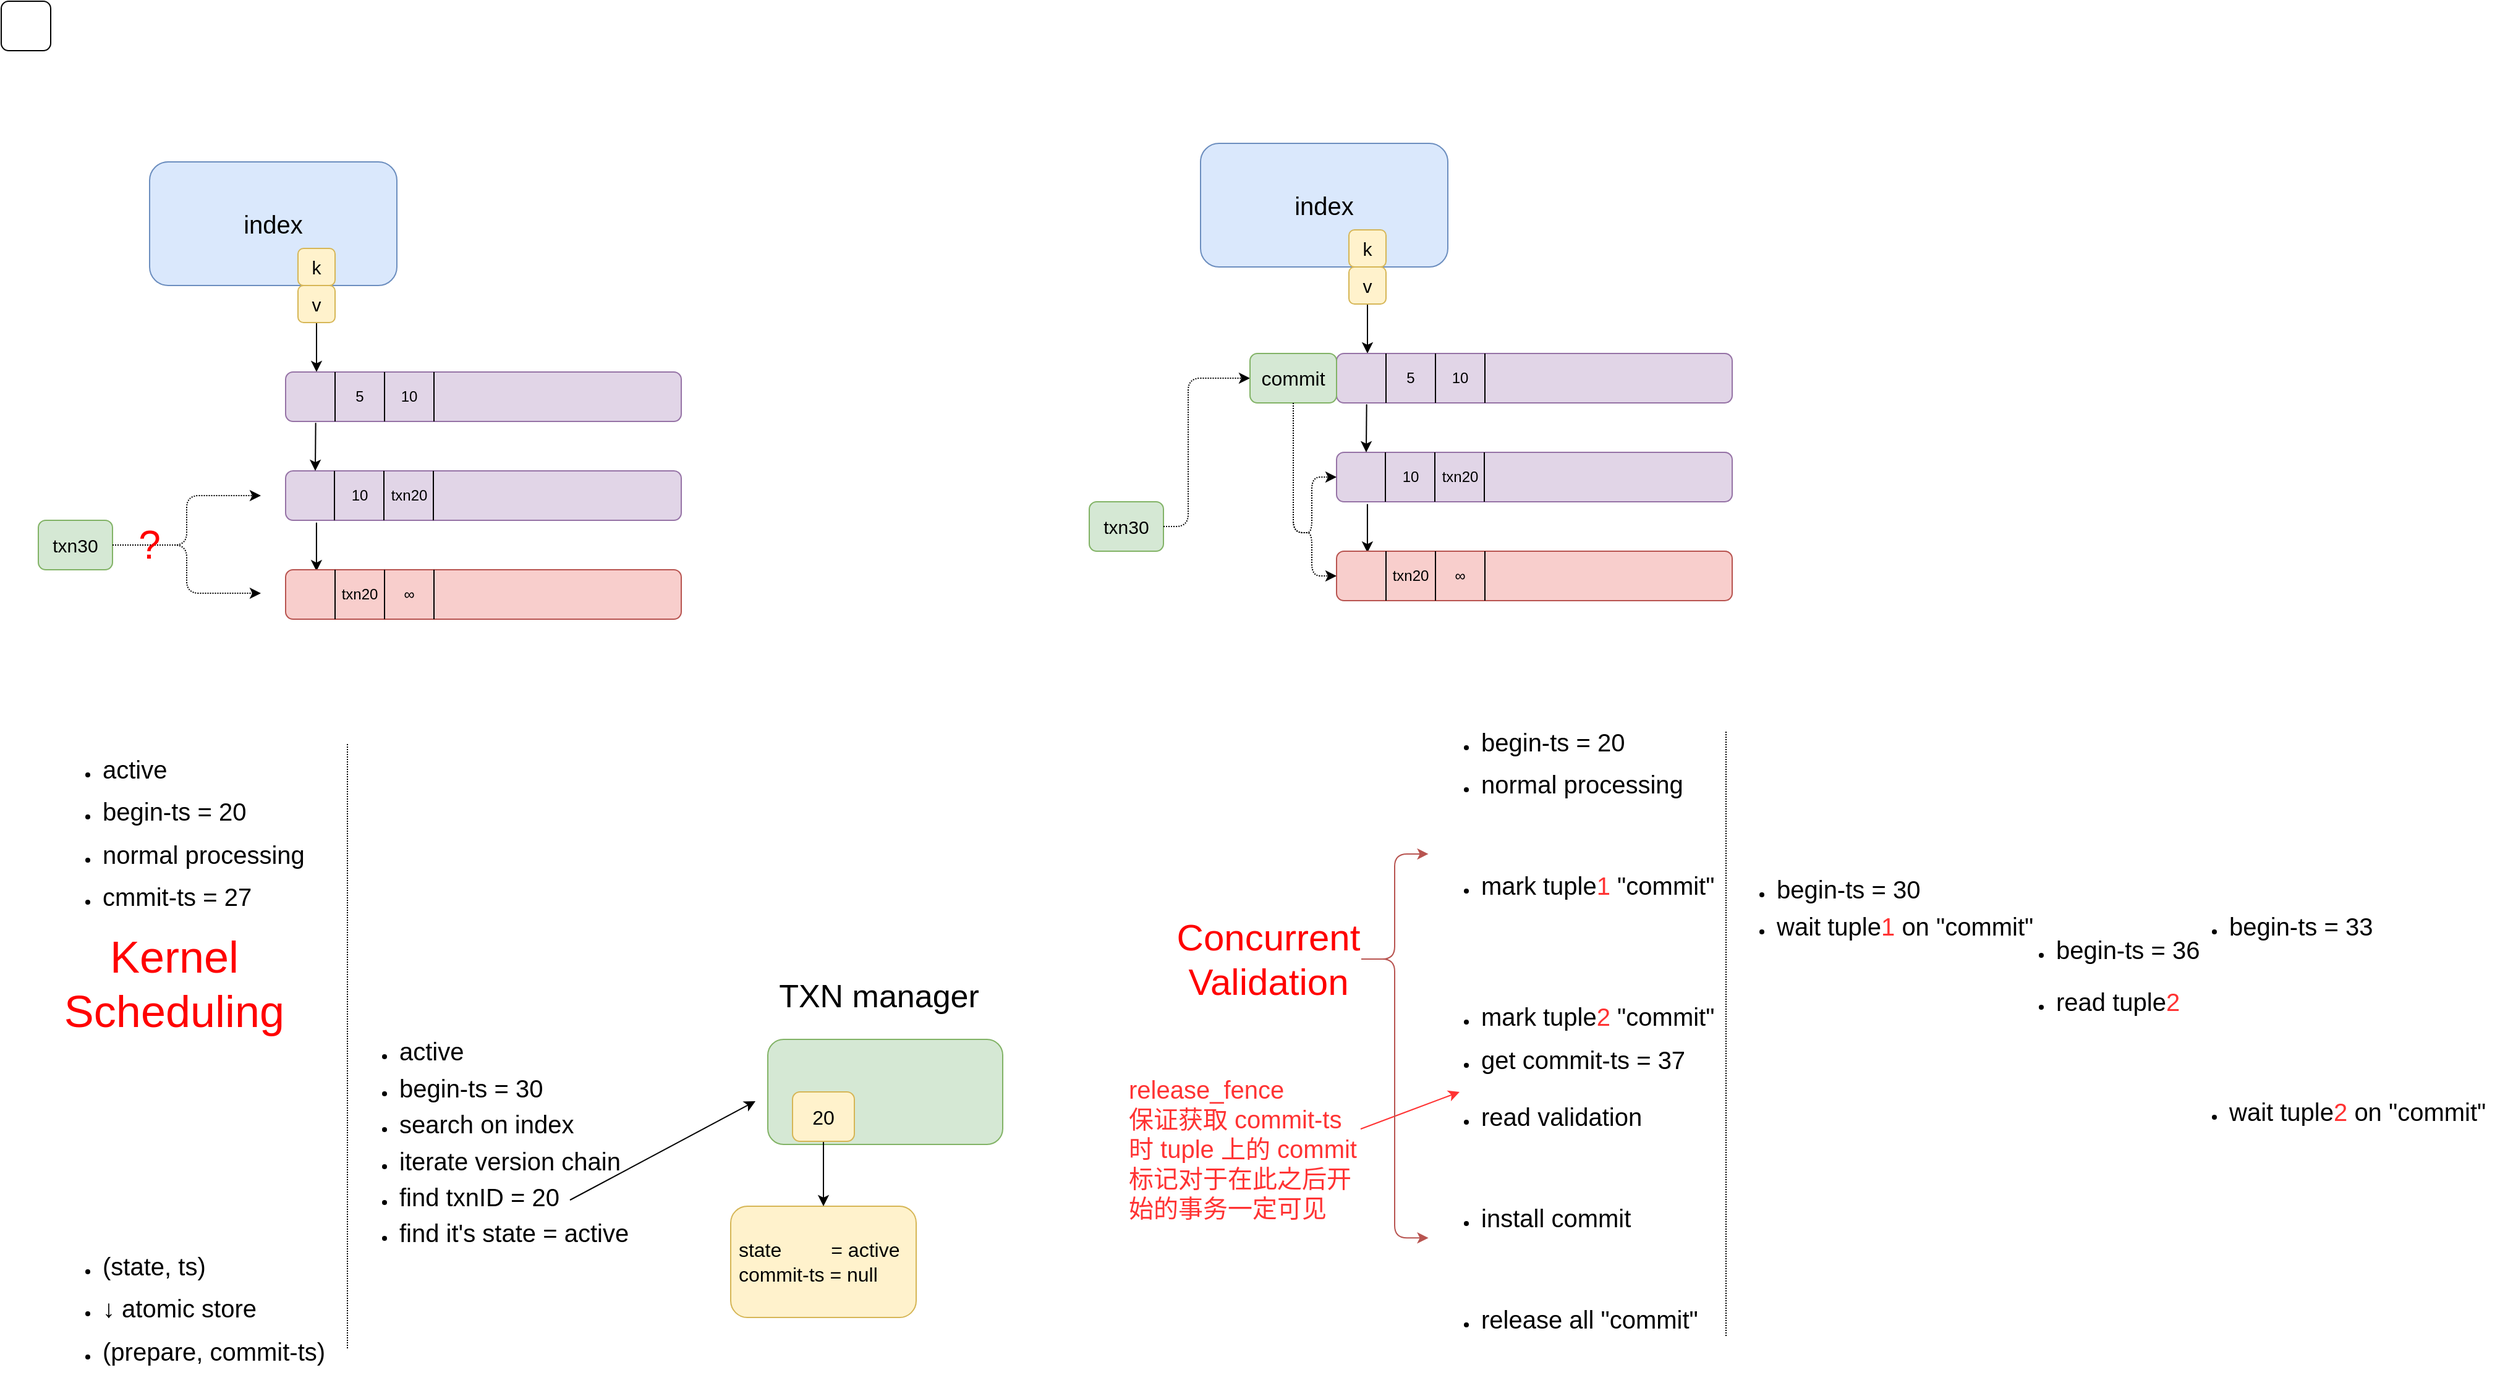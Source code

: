 <mxfile version="13.0.9" type="device"><diagram id="0h45bQMplHniCj7RE_-N" name="Page-1"><mxGraphModel dx="2130" dy="968" grid="1" gridSize="10" guides="1" tooltips="1" connect="1" arrows="1" fold="1" page="1" pageScale="1" pageWidth="827" pageHeight="1169" math="0" shadow="0"><root><mxCell id="0"/><mxCell id="1" parent="0"/><mxCell id="FldhDboDt2lBDEkTcuy5-1" value="&lt;font style=&quot;font-size: 20px&quot;&gt;index&lt;/font&gt;" style="rounded=1;whiteSpace=wrap;html=1;fillColor=#dae8fc;strokeColor=#6c8ebf;" parent="1" vertex="1"><mxGeometry x="120" y="130" width="200" height="100" as="geometry"/></mxCell><mxCell id="FldhDboDt2lBDEkTcuy5-4" value="&lt;font style=&quot;font-size: 15px&quot;&gt;k&lt;/font&gt;" style="rounded=1;whiteSpace=wrap;html=1;fillColor=#fff2cc;strokeColor=#d6b656;" parent="1" vertex="1"><mxGeometry x="240" y="200" width="30" height="30" as="geometry"/></mxCell><mxCell id="FldhDboDt2lBDEkTcuy5-7" value="" style="rounded=0;orthogonalLoop=1;jettySize=auto;html=1;" parent="1" source="FldhDboDt2lBDEkTcuy5-5" edge="1"><mxGeometry relative="1" as="geometry"><mxPoint x="255" y="300" as="targetPoint"/></mxGeometry></mxCell><mxCell id="FldhDboDt2lBDEkTcuy5-5" value="&lt;font style=&quot;font-size: 15px&quot;&gt;v&lt;/font&gt;" style="rounded=1;whiteSpace=wrap;html=1;fillColor=#fff2cc;strokeColor=#d6b656;" parent="1" vertex="1"><mxGeometry x="240" y="230" width="30" height="30" as="geometry"/></mxCell><mxCell id="FldhDboDt2lBDEkTcuy5-10" value="" style="rounded=0;orthogonalLoop=1;jettySize=auto;html=1;exitX=0.078;exitY=1.046;exitDx=0;exitDy=0;exitPerimeter=0;entryX=0.078;entryY=0.029;entryDx=0;entryDy=0;entryPerimeter=0;" parent="1" source="FldhDboDt2lBDEkTcuy5-8" target="FldhDboDt2lBDEkTcuy5-9" edge="1"><mxGeometry relative="1" as="geometry"><mxPoint x="256" y="412" as="sourcePoint"/><mxPoint x="290" y="440" as="targetPoint"/></mxGeometry></mxCell><mxCell id="FldhDboDt2lBDEkTcuy5-8" value="" style="rounded=1;whiteSpace=wrap;html=1;fillColor=#e1d5e7;strokeColor=#9673a6;" parent="1" vertex="1"><mxGeometry x="230" y="380" width="320" height="40" as="geometry"/></mxCell><mxCell id="FldhDboDt2lBDEkTcuy5-9" value="" style="rounded=1;whiteSpace=wrap;html=1;fillColor=#f8cecc;strokeColor=#b85450;" parent="1" vertex="1"><mxGeometry x="230" y="460" width="320" height="40" as="geometry"/></mxCell><mxCell id="FldhDboDt2lBDEkTcuy5-12" value="" style="endArrow=none;html=1;" parent="1" edge="1"><mxGeometry width="50" height="50" relative="1" as="geometry"><mxPoint x="269.5" y="420" as="sourcePoint"/><mxPoint x="269.5" y="380" as="targetPoint"/></mxGeometry></mxCell><mxCell id="FldhDboDt2lBDEkTcuy5-13" value="" style="endArrow=none;html=1;" parent="1" edge="1"><mxGeometry width="50" height="50" relative="1" as="geometry"><mxPoint x="309.5" y="420" as="sourcePoint"/><mxPoint x="309.5" y="380" as="targetPoint"/></mxGeometry></mxCell><mxCell id="FldhDboDt2lBDEkTcuy5-14" value="" style="endArrow=none;html=1;" parent="1" edge="1"><mxGeometry width="50" height="50" relative="1" as="geometry"><mxPoint x="270" y="460" as="sourcePoint"/><mxPoint x="270" y="500" as="targetPoint"/></mxGeometry></mxCell><mxCell id="FldhDboDt2lBDEkTcuy5-15" value="" style="endArrow=none;html=1;" parent="1" edge="1"><mxGeometry width="50" height="50" relative="1" as="geometry"><mxPoint x="310" y="500" as="sourcePoint"/><mxPoint x="310" y="460" as="targetPoint"/></mxGeometry></mxCell><mxCell id="FldhDboDt2lBDEkTcuy5-16" value="txn20" style="text;html=1;strokeColor=none;fillColor=none;align=center;verticalAlign=middle;whiteSpace=wrap;rounded=0;" parent="1" vertex="1"><mxGeometry x="309.5" y="390" width="40" height="20" as="geometry"/></mxCell><mxCell id="FldhDboDt2lBDEkTcuy5-17" value="" style="endArrow=none;html=1;" parent="1" edge="1"><mxGeometry width="50" height="50" relative="1" as="geometry"><mxPoint x="349.5" y="420.0" as="sourcePoint"/><mxPoint x="349.5" y="380.0" as="targetPoint"/></mxGeometry></mxCell><mxCell id="FldhDboDt2lBDEkTcuy5-18" value="" style="endArrow=none;html=1;" parent="1" edge="1"><mxGeometry width="50" height="50" relative="1" as="geometry"><mxPoint x="350" y="500.0" as="sourcePoint"/><mxPoint x="350" y="460.0" as="targetPoint"/></mxGeometry></mxCell><mxCell id="FldhDboDt2lBDEkTcuy5-19" value="txn20" style="text;html=1;strokeColor=none;fillColor=none;align=center;verticalAlign=middle;whiteSpace=wrap;rounded=0;" parent="1" vertex="1"><mxGeometry x="270" y="470" width="40" height="20" as="geometry"/></mxCell><mxCell id="FldhDboDt2lBDEkTcuy5-20" value="10" style="text;html=1;strokeColor=none;fillColor=none;align=center;verticalAlign=middle;whiteSpace=wrap;rounded=0;" parent="1" vertex="1"><mxGeometry x="269.5" y="390" width="40" height="20" as="geometry"/></mxCell><mxCell id="FldhDboDt2lBDEkTcuy5-21" value="∞" style="text;html=1;strokeColor=none;fillColor=none;align=center;verticalAlign=middle;whiteSpace=wrap;rounded=0;" parent="1" vertex="1"><mxGeometry x="310" y="470" width="40" height="20" as="geometry"/></mxCell><mxCell id="FldhDboDt2lBDEkTcuy5-23" value="" style="rounded=1;whiteSpace=wrap;html=1;fillColor=#e1d5e7;strokeColor=#9673a6;" parent="1" vertex="1"><mxGeometry x="230" y="300" width="320" height="40" as="geometry"/></mxCell><mxCell id="FldhDboDt2lBDEkTcuy5-24" value="" style="endArrow=none;html=1;" parent="1" edge="1"><mxGeometry width="50" height="50" relative="1" as="geometry"><mxPoint x="270" y="340" as="sourcePoint"/><mxPoint x="270" y="300" as="targetPoint"/></mxGeometry></mxCell><mxCell id="FldhDboDt2lBDEkTcuy5-25" value="" style="endArrow=none;html=1;" parent="1" edge="1"><mxGeometry width="50" height="50" relative="1" as="geometry"><mxPoint x="310" y="340" as="sourcePoint"/><mxPoint x="310" y="300" as="targetPoint"/></mxGeometry></mxCell><mxCell id="FldhDboDt2lBDEkTcuy5-26" value="10" style="text;html=1;strokeColor=none;fillColor=none;align=center;verticalAlign=middle;whiteSpace=wrap;rounded=0;" parent="1" vertex="1"><mxGeometry x="310" y="310" width="40" height="20" as="geometry"/></mxCell><mxCell id="FldhDboDt2lBDEkTcuy5-27" value="" style="endArrow=none;html=1;" parent="1" edge="1"><mxGeometry width="50" height="50" relative="1" as="geometry"><mxPoint x="350" y="340.0" as="sourcePoint"/><mxPoint x="350" y="300.0" as="targetPoint"/></mxGeometry></mxCell><mxCell id="FldhDboDt2lBDEkTcuy5-28" value="5" style="text;html=1;strokeColor=none;fillColor=none;align=center;verticalAlign=middle;whiteSpace=wrap;rounded=0;" parent="1" vertex="1"><mxGeometry x="270" y="310" width="40" height="20" as="geometry"/></mxCell><mxCell id="FldhDboDt2lBDEkTcuy5-29" value="" style="rounded=1;whiteSpace=wrap;html=1;" parent="1" vertex="1"><mxGeometry width="40" height="40" as="geometry"/></mxCell><mxCell id="FldhDboDt2lBDEkTcuy5-30" value="" style="rounded=1;whiteSpace=wrap;html=1;fillColor=#d5e8d4;strokeColor=#82b366;" parent="1" vertex="1"><mxGeometry x="30" y="420" width="60" height="40" as="geometry"/></mxCell><mxCell id="FldhDboDt2lBDEkTcuy5-31" value="" style="rounded=0;orthogonalLoop=1;jettySize=auto;html=1;exitX=0.076;exitY=1.029;exitDx=0;exitDy=0;exitPerimeter=0;" parent="1" source="FldhDboDt2lBDEkTcuy5-23" edge="1"><mxGeometry relative="1" as="geometry"><mxPoint x="254" y="330" as="sourcePoint"/><mxPoint x="254" y="380" as="targetPoint"/></mxGeometry></mxCell><mxCell id="FldhDboDt2lBDEkTcuy5-32" value="&lt;font style=&quot;font-size: 15px&quot;&gt;txn30&lt;/font&gt;" style="text;html=1;strokeColor=none;fillColor=none;align=center;verticalAlign=middle;whiteSpace=wrap;rounded=0;" parent="1" vertex="1"><mxGeometry x="40" y="430" width="40" height="20" as="geometry"/></mxCell><mxCell id="FldhDboDt2lBDEkTcuy5-33" value="" style="endArrow=classic;html=1;exitX=1;exitY=0.5;exitDx=0;exitDy=0;edgeStyle=orthogonalEdgeStyle;dashed=1;dashPattern=1 1;" parent="1" source="FldhDboDt2lBDEkTcuy5-30" edge="1"><mxGeometry width="50" height="50" relative="1" as="geometry"><mxPoint x="100" y="440" as="sourcePoint"/><mxPoint x="210" y="400" as="targetPoint"/><Array as="points"><mxPoint x="150" y="440"/><mxPoint x="150" y="400"/></Array></mxGeometry></mxCell><mxCell id="FldhDboDt2lBDEkTcuy5-34" value="" style="endArrow=classic;html=1;edgeStyle=orthogonalEdgeStyle;dashed=1;dashPattern=1 1;" parent="1" edge="1"><mxGeometry width="50" height="50" relative="1" as="geometry"><mxPoint x="90" y="440" as="sourcePoint"/><mxPoint x="210" y="479.0" as="targetPoint"/><Array as="points"><mxPoint x="150" y="440"/><mxPoint x="150" y="479"/></Array></mxGeometry></mxCell><mxCell id="FldhDboDt2lBDEkTcuy5-35" value="&lt;font style=&quot;font-size: 32px&quot; color=&quot;#ff0000&quot;&gt;?&lt;/font&gt;" style="text;html=1;strokeColor=none;fillColor=none;align=center;verticalAlign=middle;whiteSpace=wrap;rounded=0;" parent="1" vertex="1"><mxGeometry x="100" y="430" width="40" height="20" as="geometry"/></mxCell><mxCell id="FldhDboDt2lBDEkTcuy5-41" value="&lt;ul style=&quot;line-height: 260%&quot;&gt;&lt;li&gt;&lt;span style=&quot;font-size: 20px&quot;&gt;active&lt;/span&gt;&lt;/li&gt;&lt;li&gt;&lt;span style=&quot;font-size: 20px&quot;&gt;begin-ts = 20&lt;/span&gt;&lt;/li&gt;&lt;li&gt;&lt;span style=&quot;text-align: center ; font-size: 20px&quot;&gt;normal processing&lt;/span&gt;&lt;/li&gt;&lt;li&gt;&lt;span style=&quot;text-align: center ; font-size: 20px&quot;&gt;cmmit-ts = 27&lt;/span&gt;&lt;/li&gt;&lt;/ul&gt;" style="text;html=1;strokeColor=none;fillColor=none;align=left;verticalAlign=middle;whiteSpace=wrap;rounded=0;" parent="1" vertex="1"><mxGeometry x="40" y="600" width="240" height="150" as="geometry"/></mxCell><mxCell id="FldhDboDt2lBDEkTcuy5-42" value="" style="endArrow=none;html=1;dashed=1;dashPattern=1 1;" parent="1" edge="1"><mxGeometry width="50" height="50" relative="1" as="geometry"><mxPoint x="280" y="1090" as="sourcePoint"/><mxPoint x="280" y="600" as="targetPoint"/></mxGeometry></mxCell><mxCell id="FldhDboDt2lBDEkTcuy5-47" value="&lt;font style=&quot;font-size: 36px&quot; color=&quot;#ff0000&quot;&gt;Kernel Scheduling&lt;/font&gt;" style="text;html=1;strokeColor=none;fillColor=none;align=center;verticalAlign=middle;whiteSpace=wrap;rounded=0;" parent="1" vertex="1"><mxGeometry y="750" width="280" height="90" as="geometry"/></mxCell><mxCell id="FldhDboDt2lBDEkTcuy5-49" value="&lt;ul style=&quot;line-height: 220%&quot;&gt;&lt;li&gt;&lt;font style=&quot;font-size: 20px&quot;&gt;active&lt;/font&gt;&lt;/li&gt;&lt;li&gt;&lt;font style=&quot;font-size: 20px&quot;&gt;begin-ts = 30&lt;/font&gt;&lt;/li&gt;&lt;li&gt;&lt;font style=&quot;font-size: 20px&quot;&gt;search on index&lt;/font&gt;&lt;/li&gt;&lt;li&gt;&lt;font style=&quot;font-size: 20px&quot;&gt;iterate version chain&lt;/font&gt;&lt;/li&gt;&lt;li&gt;&lt;font style=&quot;font-size: 20px&quot;&gt;find txnID = 20&lt;/font&gt;&lt;/li&gt;&lt;li&gt;&lt;font style=&quot;font-size: 20px&quot;&gt;find it's state = active&lt;/font&gt;&lt;/li&gt;&lt;/ul&gt;" style="text;html=1;strokeColor=none;fillColor=none;align=left;verticalAlign=middle;whiteSpace=wrap;rounded=0;" parent="1" vertex="1"><mxGeometry x="280" y="830" width="270" height="190" as="geometry"/></mxCell><mxCell id="FldhDboDt2lBDEkTcuy5-55" value="&lt;ul style=&quot;line-height: 260%&quot;&gt;&lt;li&gt;&lt;span style=&quot;font-size: 20px&quot;&gt;(state, ts)&lt;/span&gt;&lt;/li&gt;&lt;li&gt;&lt;span style=&quot;font-size: 20px&quot;&gt;↓ atomic store&lt;/span&gt;&lt;/li&gt;&lt;li&gt;&lt;span style=&quot;font-size: 20px&quot;&gt;(prepare, commit-ts)&lt;/span&gt;&lt;/li&gt;&lt;/ul&gt;" style="text;html=1;strokeColor=none;fillColor=none;align=left;verticalAlign=middle;whiteSpace=wrap;rounded=0;" parent="1" vertex="1"><mxGeometry x="40" y="1010" width="240" height="100" as="geometry"/></mxCell><mxCell id="FldhDboDt2lBDEkTcuy5-56" value="" style="endArrow=classic;html=1;" parent="1" edge="1"><mxGeometry width="50" height="50" relative="1" as="geometry"><mxPoint x="460" y="970" as="sourcePoint"/><mxPoint x="610" y="890" as="targetPoint"/></mxGeometry></mxCell><mxCell id="FldhDboDt2lBDEkTcuy5-57" value="" style="rounded=1;whiteSpace=wrap;html=1;fillColor=#d5e8d4;strokeColor=#82b366;" parent="1" vertex="1"><mxGeometry x="620" y="840" width="190" height="85" as="geometry"/></mxCell><mxCell id="FldhDboDt2lBDEkTcuy5-58" value="&lt;font style=&quot;font-size: 26px&quot;&gt;TXN manager&lt;/font&gt;" style="text;html=1;strokeColor=none;fillColor=none;align=center;verticalAlign=middle;whiteSpace=wrap;rounded=0;" parent="1" vertex="1"><mxGeometry x="610" y="795" width="200" height="20" as="geometry"/></mxCell><mxCell id="FldhDboDt2lBDEkTcuy5-59" value="&lt;font style=&quot;font-size: 16px&quot;&gt;&amp;nbsp;state&amp;nbsp; &amp;nbsp; &amp;nbsp; &amp;nbsp; &amp;nbsp;= active&lt;br&gt;&amp;nbsp;commit-ts = null&lt;/font&gt;" style="rounded=1;whiteSpace=wrap;html=1;align=left;fillColor=#fff2cc;strokeColor=#d6b656;" parent="1" vertex="1"><mxGeometry x="590" y="975" width="150" height="90" as="geometry"/></mxCell><mxCell id="FldhDboDt2lBDEkTcuy5-65" value="" style="rounded=0;orthogonalLoop=1;jettySize=auto;html=1;entryX=0.5;entryY=0;entryDx=0;entryDy=0;" parent="1" source="FldhDboDt2lBDEkTcuy5-63" target="FldhDboDt2lBDEkTcuy5-59" edge="1"><mxGeometry relative="1" as="geometry"><mxPoint x="668" y="980" as="targetPoint"/></mxGeometry></mxCell><mxCell id="FldhDboDt2lBDEkTcuy5-63" value="&lt;font style=&quot;font-size: 16px&quot;&gt;20&lt;/font&gt;" style="rounded=1;whiteSpace=wrap;html=1;fillColor=#fff2cc;strokeColor=#d6b656;" parent="1" vertex="1"><mxGeometry x="640" y="882.5" width="50" height="40" as="geometry"/></mxCell><mxCell id="3KHqa-ba5F35k9U-3PE--1" value="&lt;ul style=&quot;line-height: 260%&quot;&gt;&lt;li&gt;&lt;span style=&quot;font-size: 20px&quot;&gt;begin-ts = 20&lt;/span&gt;&lt;/li&gt;&lt;li&gt;&lt;span style=&quot;text-align: center ; font-size: 20px&quot;&gt;normal processing&lt;/span&gt;&lt;/li&gt;&lt;/ul&gt;&lt;div style=&quot;text-align: center&quot;&gt;&lt;span style=&quot;font-size: 20px&quot;&gt;&lt;br&gt;&lt;/span&gt;&lt;/div&gt;&lt;ul style=&quot;line-height: 260%&quot;&gt;&lt;li&gt;&lt;span style=&quot;text-align: center ; font-size: 20px&quot;&gt;mark tuple&lt;font color=&quot;#ff3333&quot;&gt;1&lt;/font&gt; &quot;commit&quot;&lt;/span&gt;&lt;/li&gt;&lt;/ul&gt;&lt;div style=&quot;text-align: center&quot;&gt;&lt;span style=&quot;font-size: 20px&quot;&gt;&lt;br&gt;&lt;/span&gt;&lt;/div&gt;&lt;div style=&quot;text-align: center&quot;&gt;&lt;span style=&quot;font-size: 20px&quot;&gt;&lt;br&gt;&lt;/span&gt;&lt;/div&gt;&lt;ul style=&quot;line-height: 260%&quot;&gt;&lt;li&gt;&lt;span style=&quot;text-align: center ; font-size: 20px&quot;&gt;mark tuple&lt;font color=&quot;#ff3333&quot;&gt;2&lt;/font&gt; &quot;commit&quot;&lt;/span&gt;&lt;/li&gt;&lt;li&gt;&lt;span style=&quot;text-align: center ; font-size: 20px&quot;&gt;get commit-ts = 37&lt;/span&gt;&lt;/li&gt;&lt;/ul&gt;&lt;ul style=&quot;line-height: 260%&quot;&gt;&lt;li&gt;&lt;span style=&quot;font-size: 20px&quot;&gt;read validation&lt;/span&gt;&lt;/li&gt;&lt;/ul&gt;&lt;div style=&quot;text-align: center&quot;&gt;&lt;span style=&quot;font-size: 20px&quot;&gt;&lt;br&gt;&lt;/span&gt;&lt;/div&gt;&lt;ul style=&quot;line-height: 260%&quot;&gt;&lt;li&gt;&lt;span style=&quot;text-align: center ; font-size: 20px&quot;&gt;install commit&lt;/span&gt;&lt;/li&gt;&lt;/ul&gt;&lt;div style=&quot;text-align: center&quot;&gt;&lt;span style=&quot;font-size: 20px&quot;&gt;&lt;br&gt;&lt;/span&gt;&lt;/div&gt;&lt;ul style=&quot;line-height: 260%&quot;&gt;&lt;li&gt;&lt;span style=&quot;text-align: center ; font-size: 20px&quot;&gt;release all &quot;commit&quot;&lt;/span&gt;&lt;/li&gt;&lt;/ul&gt;" style="text;html=1;strokeColor=none;fillColor=none;align=left;verticalAlign=middle;whiteSpace=wrap;rounded=0;" parent="1" vertex="1"><mxGeometry x="1155" y="590" width="240" height="490" as="geometry"/></mxCell><mxCell id="3KHqa-ba5F35k9U-3PE--2" value="" style="endArrow=none;html=1;dashed=1;dashPattern=1 1;" parent="1" edge="1"><mxGeometry width="50" height="50" relative="1" as="geometry"><mxPoint x="1395" y="1080" as="sourcePoint"/><mxPoint x="1395" y="590" as="targetPoint"/></mxGeometry></mxCell><mxCell id="3KHqa-ba5F35k9U-3PE--3" value="&lt;ul style=&quot;line-height: 220%&quot;&gt;&lt;li&gt;&lt;font style=&quot;font-size: 20px&quot;&gt;begin-ts = 30&lt;/font&gt;&lt;br&gt;&lt;/li&gt;&lt;li&gt;&lt;span style=&quot;font-size: 20px&quot;&gt;wait tuple&lt;font color=&quot;#ff3333&quot;&gt;1&amp;nbsp;&lt;/font&gt;on &quot;commit&quot;&lt;/span&gt;&lt;/li&gt;&lt;/ul&gt;" style="text;html=1;strokeColor=none;fillColor=none;align=left;verticalAlign=middle;whiteSpace=wrap;rounded=0;" parent="1" vertex="1"><mxGeometry x="1394" y="675" width="260" height="120" as="geometry"/></mxCell><mxCell id="3KHqa-ba5F35k9U-3PE--5" value="&lt;font style=&quot;font-size: 20px&quot;&gt;index&lt;/font&gt;" style="rounded=1;whiteSpace=wrap;html=1;fillColor=#dae8fc;strokeColor=#6c8ebf;" parent="1" vertex="1"><mxGeometry x="970" y="115" width="200" height="100" as="geometry"/></mxCell><mxCell id="3KHqa-ba5F35k9U-3PE--6" value="&lt;font style=&quot;font-size: 15px&quot;&gt;k&lt;/font&gt;" style="rounded=1;whiteSpace=wrap;html=1;fillColor=#fff2cc;strokeColor=#d6b656;" parent="1" vertex="1"><mxGeometry x="1090" y="185" width="30" height="30" as="geometry"/></mxCell><mxCell id="3KHqa-ba5F35k9U-3PE--7" value="" style="rounded=0;orthogonalLoop=1;jettySize=auto;html=1;" parent="1" source="3KHqa-ba5F35k9U-3PE--8" edge="1"><mxGeometry relative="1" as="geometry"><mxPoint x="1105" y="285" as="targetPoint"/></mxGeometry></mxCell><mxCell id="3KHqa-ba5F35k9U-3PE--8" value="&lt;font style=&quot;font-size: 15px&quot;&gt;v&lt;/font&gt;" style="rounded=1;whiteSpace=wrap;html=1;fillColor=#fff2cc;strokeColor=#d6b656;" parent="1" vertex="1"><mxGeometry x="1090" y="215" width="30" height="30" as="geometry"/></mxCell><mxCell id="3KHqa-ba5F35k9U-3PE--9" value="" style="rounded=0;orthogonalLoop=1;jettySize=auto;html=1;exitX=0.078;exitY=1.046;exitDx=0;exitDy=0;exitPerimeter=0;entryX=0.078;entryY=0.029;entryDx=0;entryDy=0;entryPerimeter=0;" parent="1" source="3KHqa-ba5F35k9U-3PE--10" target="3KHqa-ba5F35k9U-3PE--11" edge="1"><mxGeometry relative="1" as="geometry"><mxPoint x="1106" y="397" as="sourcePoint"/><mxPoint x="1140" y="425" as="targetPoint"/></mxGeometry></mxCell><mxCell id="3KHqa-ba5F35k9U-3PE--10" value="" style="rounded=1;whiteSpace=wrap;html=1;fillColor=#e1d5e7;strokeColor=#9673a6;" parent="1" vertex="1"><mxGeometry x="1080" y="365" width="320" height="40" as="geometry"/></mxCell><mxCell id="3KHqa-ba5F35k9U-3PE--11" value="" style="rounded=1;whiteSpace=wrap;html=1;fillColor=#f8cecc;strokeColor=#b85450;" parent="1" vertex="1"><mxGeometry x="1080" y="445" width="320" height="40" as="geometry"/></mxCell><mxCell id="3KHqa-ba5F35k9U-3PE--12" value="" style="endArrow=none;html=1;" parent="1" edge="1"><mxGeometry width="50" height="50" relative="1" as="geometry"><mxPoint x="1119.5" y="405" as="sourcePoint"/><mxPoint x="1119.5" y="365" as="targetPoint"/></mxGeometry></mxCell><mxCell id="3KHqa-ba5F35k9U-3PE--13" value="" style="endArrow=none;html=1;" parent="1" edge="1"><mxGeometry width="50" height="50" relative="1" as="geometry"><mxPoint x="1159.5" y="405" as="sourcePoint"/><mxPoint x="1159.5" y="365" as="targetPoint"/></mxGeometry></mxCell><mxCell id="3KHqa-ba5F35k9U-3PE--14" value="" style="endArrow=none;html=1;" parent="1" edge="1"><mxGeometry width="50" height="50" relative="1" as="geometry"><mxPoint x="1120" y="445" as="sourcePoint"/><mxPoint x="1120" y="485" as="targetPoint"/></mxGeometry></mxCell><mxCell id="3KHqa-ba5F35k9U-3PE--15" value="" style="endArrow=none;html=1;" parent="1" edge="1"><mxGeometry width="50" height="50" relative="1" as="geometry"><mxPoint x="1160" y="485" as="sourcePoint"/><mxPoint x="1160" y="445" as="targetPoint"/></mxGeometry></mxCell><mxCell id="3KHqa-ba5F35k9U-3PE--16" value="txn20" style="text;html=1;strokeColor=none;fillColor=none;align=center;verticalAlign=middle;whiteSpace=wrap;rounded=0;" parent="1" vertex="1"><mxGeometry x="1159.5" y="375" width="40" height="20" as="geometry"/></mxCell><mxCell id="3KHqa-ba5F35k9U-3PE--17" value="" style="endArrow=none;html=1;" parent="1" edge="1"><mxGeometry width="50" height="50" relative="1" as="geometry"><mxPoint x="1199.5" y="405" as="sourcePoint"/><mxPoint x="1199.5" y="365" as="targetPoint"/></mxGeometry></mxCell><mxCell id="3KHqa-ba5F35k9U-3PE--18" value="" style="endArrow=none;html=1;" parent="1" edge="1"><mxGeometry width="50" height="50" relative="1" as="geometry"><mxPoint x="1200" y="485" as="sourcePoint"/><mxPoint x="1200" y="445" as="targetPoint"/></mxGeometry></mxCell><mxCell id="3KHqa-ba5F35k9U-3PE--19" value="txn20" style="text;html=1;strokeColor=none;fillColor=none;align=center;verticalAlign=middle;whiteSpace=wrap;rounded=0;" parent="1" vertex="1"><mxGeometry x="1120" y="455" width="40" height="20" as="geometry"/></mxCell><mxCell id="3KHqa-ba5F35k9U-3PE--20" value="10" style="text;html=1;strokeColor=none;fillColor=none;align=center;verticalAlign=middle;whiteSpace=wrap;rounded=0;" parent="1" vertex="1"><mxGeometry x="1119.5" y="375" width="40" height="20" as="geometry"/></mxCell><mxCell id="3KHqa-ba5F35k9U-3PE--21" value="∞" style="text;html=1;strokeColor=none;fillColor=none;align=center;verticalAlign=middle;whiteSpace=wrap;rounded=0;" parent="1" vertex="1"><mxGeometry x="1160" y="455" width="40" height="20" as="geometry"/></mxCell><mxCell id="3KHqa-ba5F35k9U-3PE--22" value="" style="rounded=1;whiteSpace=wrap;html=1;fillColor=#e1d5e7;strokeColor=#9673a6;" parent="1" vertex="1"><mxGeometry x="1080" y="285" width="320" height="40" as="geometry"/></mxCell><mxCell id="3KHqa-ba5F35k9U-3PE--23" value="" style="endArrow=none;html=1;" parent="1" edge="1"><mxGeometry width="50" height="50" relative="1" as="geometry"><mxPoint x="1120" y="325" as="sourcePoint"/><mxPoint x="1120" y="285" as="targetPoint"/></mxGeometry></mxCell><mxCell id="3KHqa-ba5F35k9U-3PE--24" value="" style="endArrow=none;html=1;" parent="1" edge="1"><mxGeometry width="50" height="50" relative="1" as="geometry"><mxPoint x="1160" y="325" as="sourcePoint"/><mxPoint x="1160" y="285" as="targetPoint"/></mxGeometry></mxCell><mxCell id="3KHqa-ba5F35k9U-3PE--25" value="10" style="text;html=1;strokeColor=none;fillColor=none;align=center;verticalAlign=middle;whiteSpace=wrap;rounded=0;" parent="1" vertex="1"><mxGeometry x="1160" y="295" width="40" height="20" as="geometry"/></mxCell><mxCell id="3KHqa-ba5F35k9U-3PE--26" value="" style="endArrow=none;html=1;" parent="1" edge="1"><mxGeometry width="50" height="50" relative="1" as="geometry"><mxPoint x="1200" y="325" as="sourcePoint"/><mxPoint x="1200" y="285" as="targetPoint"/></mxGeometry></mxCell><mxCell id="3KHqa-ba5F35k9U-3PE--27" value="5" style="text;html=1;strokeColor=none;fillColor=none;align=center;verticalAlign=middle;whiteSpace=wrap;rounded=0;" parent="1" vertex="1"><mxGeometry x="1120" y="295" width="40" height="20" as="geometry"/></mxCell><mxCell id="3KHqa-ba5F35k9U-3PE--28" value="" style="rounded=1;whiteSpace=wrap;html=1;fillColor=#d5e8d4;strokeColor=#82b366;" parent="1" vertex="1"><mxGeometry x="880" y="405" width="60" height="40" as="geometry"/></mxCell><mxCell id="3KHqa-ba5F35k9U-3PE--29" value="" style="rounded=0;orthogonalLoop=1;jettySize=auto;html=1;exitX=0.076;exitY=1.029;exitDx=0;exitDy=0;exitPerimeter=0;" parent="1" source="3KHqa-ba5F35k9U-3PE--22" edge="1"><mxGeometry relative="1" as="geometry"><mxPoint x="1104" y="315" as="sourcePoint"/><mxPoint x="1104" y="365" as="targetPoint"/></mxGeometry></mxCell><mxCell id="3KHqa-ba5F35k9U-3PE--30" value="&lt;font style=&quot;font-size: 15px&quot;&gt;txn30&lt;/font&gt;" style="text;html=1;strokeColor=none;fillColor=none;align=center;verticalAlign=middle;whiteSpace=wrap;rounded=0;" parent="1" vertex="1"><mxGeometry x="890" y="415" width="40" height="20" as="geometry"/></mxCell><mxCell id="3KHqa-ba5F35k9U-3PE--31" value="" style="endArrow=classic;html=1;exitX=1;exitY=0.5;exitDx=0;exitDy=0;edgeStyle=orthogonalEdgeStyle;dashed=1;dashPattern=1 1;entryX=0;entryY=0.5;entryDx=0;entryDy=0;" parent="1" source="3KHqa-ba5F35k9U-3PE--28" target="3KHqa-ba5F35k9U-3PE--34" edge="1"><mxGeometry width="50" height="50" relative="1" as="geometry"><mxPoint x="950" y="425" as="sourcePoint"/><mxPoint x="1060" y="385" as="targetPoint"/><Array as="points"><mxPoint x="960" y="425"/><mxPoint x="960" y="305"/></Array></mxGeometry></mxCell><mxCell id="3KHqa-ba5F35k9U-3PE--32" value="" style="endArrow=classic;html=1;edgeStyle=orthogonalEdgeStyle;dashed=1;dashPattern=1 1;exitX=0.5;exitY=1;exitDx=0;exitDy=0;entryX=0;entryY=0.5;entryDx=0;entryDy=0;" parent="1" source="3KHqa-ba5F35k9U-3PE--34" target="3KHqa-ba5F35k9U-3PE--10" edge="1"><mxGeometry width="50" height="50" relative="1" as="geometry"><mxPoint x="990" y="440" as="sourcePoint"/><mxPoint x="1070" y="430" as="targetPoint"/><Array as="points"><mxPoint x="1045" y="430"/><mxPoint x="1060" y="430"/><mxPoint x="1060" y="385"/></Array></mxGeometry></mxCell><mxCell id="3KHqa-ba5F35k9U-3PE--34" value="&lt;font style=&quot;font-size: 16px&quot;&gt;commit&lt;/font&gt;" style="rounded=1;whiteSpace=wrap;html=1;fillColor=#d5e8d4;strokeColor=#82b366;" parent="1" vertex="1"><mxGeometry x="1010" y="285" width="70" height="40" as="geometry"/></mxCell><mxCell id="3KHqa-ba5F35k9U-3PE--35" value="" style="endArrow=classic;html=1;edgeStyle=orthogonalEdgeStyle;dashed=1;dashPattern=1 1;exitX=0.5;exitY=1;exitDx=0;exitDy=0;entryX=0;entryY=0.5;entryDx=0;entryDy=0;" parent="1" source="3KHqa-ba5F35k9U-3PE--34" target="3KHqa-ba5F35k9U-3PE--11" edge="1"><mxGeometry width="50" height="50" relative="1" as="geometry"><mxPoint x="1052.5" y="332.5" as="sourcePoint"/><mxPoint x="1087.5" y="392.5" as="targetPoint"/><Array as="points"><mxPoint x="1045" y="430"/><mxPoint x="1060" y="430"/><mxPoint x="1060" y="465"/></Array></mxGeometry></mxCell><mxCell id="3KHqa-ba5F35k9U-3PE--37" value="&lt;ul style=&quot;line-height: 220%&quot;&gt;&lt;li&gt;&lt;font style=&quot;font-size: 20px&quot;&gt;begin-ts = 36&lt;/font&gt;&lt;/li&gt;&lt;/ul&gt;&lt;ul style=&quot;line-height: 220%&quot;&gt;&lt;li&gt;&lt;span style=&quot;font-size: 20px&quot;&gt;read tuple&lt;font color=&quot;#ff3333&quot;&gt;2&lt;/font&gt;&lt;/span&gt;&lt;/li&gt;&lt;/ul&gt;" style="text;html=1;strokeColor=none;fillColor=none;align=left;verticalAlign=middle;whiteSpace=wrap;rounded=0;" parent="1" vertex="1"><mxGeometry x="1620" y="750" width="260" height="80" as="geometry"/></mxCell><mxCell id="3KHqa-ba5F35k9U-3PE--38" value="&lt;ul style=&quot;line-height: 220%&quot;&gt;&lt;li&gt;&lt;font style=&quot;font-size: 20px&quot;&gt;begin-ts = 33&lt;/font&gt;&lt;br&gt;&lt;/li&gt;&lt;/ul&gt;&lt;div&gt;&lt;span style=&quot;font-size: 20px&quot;&gt;&lt;br&gt;&lt;/span&gt;&lt;/div&gt;&lt;div&gt;&lt;span style=&quot;font-size: 20px&quot;&gt;&lt;br&gt;&lt;/span&gt;&lt;/div&gt;&lt;div&gt;&lt;span style=&quot;font-size: 20px&quot;&gt;&lt;br&gt;&lt;/span&gt;&lt;/div&gt;&lt;div&gt;&lt;span style=&quot;font-size: 20px&quot;&gt;&lt;br&gt;&lt;/span&gt;&lt;/div&gt;&lt;ul style=&quot;line-height: 220%&quot;&gt;&lt;li&gt;&lt;span style=&quot;font-size: 20px&quot;&gt;wait tuple&lt;font color=&quot;#ff3333&quot;&gt;2&amp;nbsp;&lt;/font&gt;on &quot;commit&quot;&lt;/span&gt;&lt;/li&gt;&lt;/ul&gt;" style="text;html=1;strokeColor=none;fillColor=none;align=left;verticalAlign=middle;whiteSpace=wrap;rounded=0;" parent="1" vertex="1"><mxGeometry x="1760" y="690" width="260" height="270" as="geometry"/></mxCell><mxCell id="3KHqa-ba5F35k9U-3PE--39" value="&lt;font color=&quot;#ff3333&quot; style=&quot;font-size: 20px&quot;&gt;release_fence&lt;br&gt;保证获取 commit-ts&lt;br&gt;时 tuple 上的 commit&lt;br&gt;标记对于在此之后开始的事务一定可见&lt;br&gt;&lt;/font&gt;" style="text;html=1;strokeColor=none;fillColor=none;align=left;verticalAlign=middle;whiteSpace=wrap;rounded=0;" parent="1" vertex="1"><mxGeometry x="910" y="862.5" width="190" height="130" as="geometry"/></mxCell><mxCell id="3KHqa-ba5F35k9U-3PE--41" value="" style="endArrow=classic;html=1;strokeColor=#FF3333;" parent="1" edge="1"><mxGeometry width="50" height="50" relative="1" as="geometry"><mxPoint x="1099.5" y="912.5" as="sourcePoint"/><mxPoint x="1179.5" y="882.5" as="targetPoint"/></mxGeometry></mxCell><mxCell id="wMrMcvEdF9SL_NagBygl-1" value="&lt;font style=&quot;font-size: 30px&quot; color=&quot;#ff0000&quot;&gt;Concurrent Validation&lt;/font&gt;" style="text;html=1;strokeColor=none;fillColor=none;align=center;verticalAlign=middle;whiteSpace=wrap;rounded=0;" vertex="1" parent="1"><mxGeometry x="950" y="735" width="150" height="80" as="geometry"/></mxCell><mxCell id="wMrMcvEdF9SL_NagBygl-6" value="" style="edgeStyle=elbowEdgeStyle;elbow=horizontal;endArrow=classic;html=1;exitX=1;exitY=0.5;exitDx=0;exitDy=0;entryX=-0.003;entryY=0.204;entryDx=0;entryDy=0;entryPerimeter=0;fillColor=#f8cecc;strokeColor=#b85450;" edge="1" parent="1" source="wMrMcvEdF9SL_NagBygl-1" target="3KHqa-ba5F35k9U-3PE--1"><mxGeometry width="50" height="50" relative="1" as="geometry"><mxPoint x="1010" y="700" as="sourcePoint"/><mxPoint x="1060" y="650" as="targetPoint"/></mxGeometry></mxCell><mxCell id="wMrMcvEdF9SL_NagBygl-7" value="" style="edgeStyle=elbowEdgeStyle;elbow=horizontal;endArrow=classic;html=1;exitX=1;exitY=0.5;exitDx=0;exitDy=0;entryX=-0.003;entryY=0.838;entryDx=0;entryDy=0;entryPerimeter=0;fillColor=#f8cecc;strokeColor=#b85450;" edge="1" parent="1" source="wMrMcvEdF9SL_NagBygl-1" target="3KHqa-ba5F35k9U-3PE--1"><mxGeometry width="50" height="50" relative="1" as="geometry"><mxPoint x="940" y="790" as="sourcePoint"/><mxPoint x="990" y="740" as="targetPoint"/></mxGeometry></mxCell></root></mxGraphModel></diagram></mxfile>